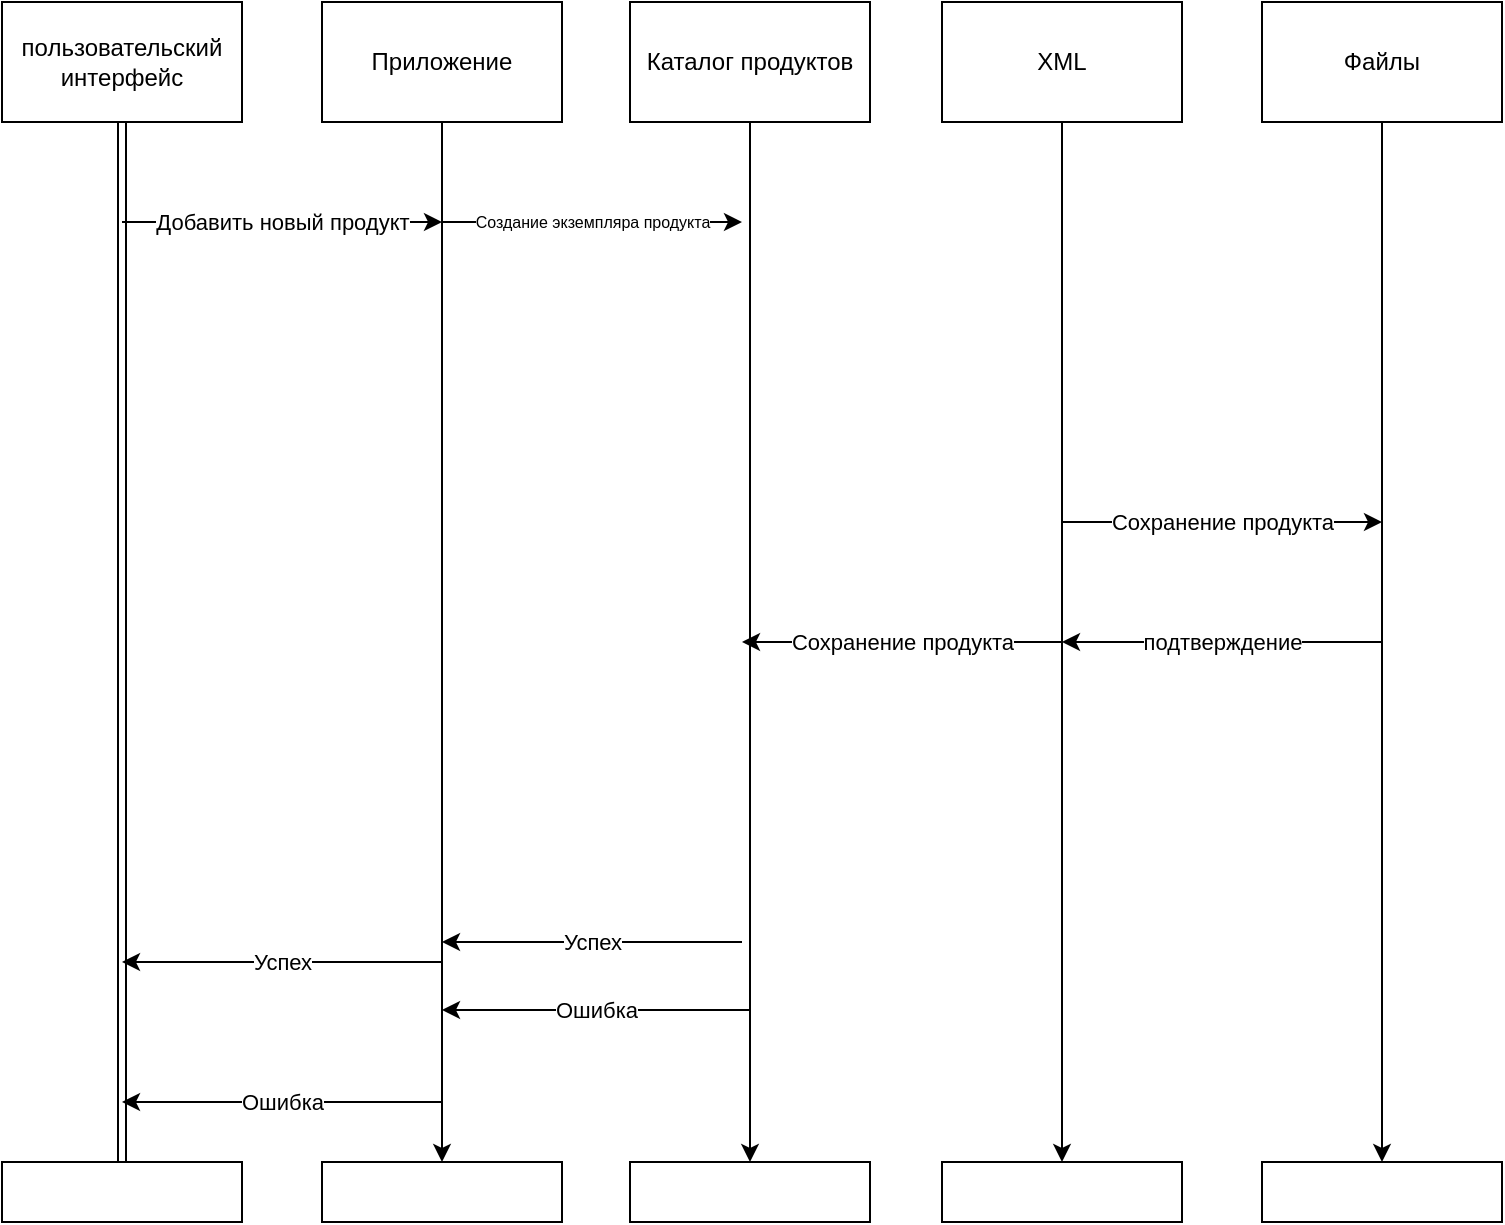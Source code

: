 <mxfile version="24.2.1" type="device">
  <diagram name="Страница — 1" id="bfPGIGrMFw1IP6BL5aJk">
    <mxGraphModel dx="1500" dy="796" grid="1" gridSize="10" guides="1" tooltips="1" connect="1" arrows="1" fold="1" page="1" pageScale="1" pageWidth="827" pageHeight="1169" math="0" shadow="0">
      <root>
        <mxCell id="0" />
        <mxCell id="1" parent="0" />
        <mxCell id="QFFZkPmLiqUm_dpymTwv-3" value="" style="edgeStyle=orthogonalEdgeStyle;rounded=0;orthogonalLoop=1;jettySize=auto;html=1;shape=link;" parent="1" source="QFFZkPmLiqUm_dpymTwv-1" target="QFFZkPmLiqUm_dpymTwv-2" edge="1">
          <mxGeometry relative="1" as="geometry" />
        </mxCell>
        <mxCell id="QFFZkPmLiqUm_dpymTwv-1" value="&lt;font style=&quot;vertical-align: inherit;&quot;&gt;&lt;font style=&quot;vertical-align: inherit;&quot;&gt;пользовательский интерфейс&lt;/font&gt;&lt;/font&gt;" style="rounded=0;whiteSpace=wrap;html=1;" parent="1" vertex="1">
          <mxGeometry x="40" y="80" width="120" height="60" as="geometry" />
        </mxCell>
        <mxCell id="QFFZkPmLiqUm_dpymTwv-2" value="" style="whiteSpace=wrap;html=1;rounded=0;" parent="1" vertex="1">
          <mxGeometry x="40" y="660" width="120" height="30" as="geometry" />
        </mxCell>
        <mxCell id="QFFZkPmLiqUm_dpymTwv-4" value="" style="endArrow=classic;html=1;rounded=0;" parent="1" edge="1">
          <mxGeometry relative="1" as="geometry">
            <mxPoint x="100" y="190" as="sourcePoint" />
            <mxPoint x="260" y="190" as="targetPoint" />
          </mxGeometry>
        </mxCell>
        <mxCell id="QFFZkPmLiqUm_dpymTwv-5" value="&lt;font style=&quot;vertical-align: inherit;&quot;&gt;&lt;font style=&quot;vertical-align: inherit;&quot;&gt;Добавить новый продукт&lt;/font&gt;&lt;/font&gt;" style="edgeLabel;resizable=0;html=1;;align=center;verticalAlign=middle;" parent="QFFZkPmLiqUm_dpymTwv-4" connectable="0" vertex="1">
          <mxGeometry relative="1" as="geometry" />
        </mxCell>
        <mxCell id="QFFZkPmLiqUm_dpymTwv-8" value="" style="edgeStyle=orthogonalEdgeStyle;rounded=0;orthogonalLoop=1;jettySize=auto;html=1;" parent="1" source="QFFZkPmLiqUm_dpymTwv-6" target="QFFZkPmLiqUm_dpymTwv-7" edge="1">
          <mxGeometry relative="1" as="geometry" />
        </mxCell>
        <mxCell id="QFFZkPmLiqUm_dpymTwv-6" value="&lt;font style=&quot;vertical-align: inherit;&quot;&gt;&lt;font style=&quot;vertical-align: inherit;&quot;&gt;Каталог продуктов&lt;/font&gt;&lt;/font&gt;" style="rounded=0;whiteSpace=wrap;html=1;" parent="1" vertex="1">
          <mxGeometry x="354" y="80" width="120" height="60" as="geometry" />
        </mxCell>
        <mxCell id="QFFZkPmLiqUm_dpymTwv-7" value="" style="whiteSpace=wrap;html=1;rounded=0;" parent="1" vertex="1">
          <mxGeometry x="354" y="660" width="120" height="30" as="geometry" />
        </mxCell>
        <mxCell id="jziA92S2i_cvQdHo4Uy4-5" value="" style="edgeStyle=orthogonalEdgeStyle;rounded=0;orthogonalLoop=1;jettySize=auto;html=1;" parent="1" source="QFFZkPmLiqUm_dpymTwv-9" target="jziA92S2i_cvQdHo4Uy4-4" edge="1">
          <mxGeometry relative="1" as="geometry" />
        </mxCell>
        <mxCell id="QFFZkPmLiqUm_dpymTwv-9" value="XML" style="rounded=0;whiteSpace=wrap;html=1;" parent="1" vertex="1">
          <mxGeometry x="510" y="80" width="120" height="60" as="geometry" />
        </mxCell>
        <mxCell id="jziA92S2i_cvQdHo4Uy4-3" value="" style="edgeStyle=orthogonalEdgeStyle;rounded=0;orthogonalLoop=1;jettySize=auto;html=1;" parent="1" source="QFFZkPmLiqUm_dpymTwv-10" target="jziA92S2i_cvQdHo4Uy4-2" edge="1">
          <mxGeometry relative="1" as="geometry" />
        </mxCell>
        <mxCell id="QFFZkPmLiqUm_dpymTwv-10" value="Файлы" style="rounded=0;whiteSpace=wrap;html=1;" parent="1" vertex="1">
          <mxGeometry x="670" y="80" width="120" height="60" as="geometry" />
        </mxCell>
        <mxCell id="QFFZkPmLiqUm_dpymTwv-13" value="" style="edgeStyle=orthogonalEdgeStyle;rounded=0;orthogonalLoop=1;jettySize=auto;html=1;" parent="1" source="QFFZkPmLiqUm_dpymTwv-11" target="QFFZkPmLiqUm_dpymTwv-12" edge="1">
          <mxGeometry relative="1" as="geometry" />
        </mxCell>
        <mxCell id="QFFZkPmLiqUm_dpymTwv-11" value="Приложение" style="rounded=0;whiteSpace=wrap;html=1;" parent="1" vertex="1">
          <mxGeometry x="200" y="80" width="120" height="60" as="geometry" />
        </mxCell>
        <mxCell id="QFFZkPmLiqUm_dpymTwv-12" value="" style="rounded=0;whiteSpace=wrap;html=1;" parent="1" vertex="1">
          <mxGeometry x="200" y="660" width="120" height="30" as="geometry" />
        </mxCell>
        <mxCell id="QFFZkPmLiqUm_dpymTwv-14" value="" style="endArrow=classic;html=1;rounded=0;" parent="1" edge="1">
          <mxGeometry relative="1" as="geometry">
            <mxPoint x="260" y="190" as="sourcePoint" />
            <mxPoint x="410" y="190" as="targetPoint" />
          </mxGeometry>
        </mxCell>
        <mxCell id="QFFZkPmLiqUm_dpymTwv-15" value="&lt;p style=&quot;line-height: 120%; font-size: 8px;&quot;&gt;Создание экземпляра продукта&lt;/p&gt;" style="edgeLabel;resizable=0;html=1;;align=center;verticalAlign=middle;" parent="QFFZkPmLiqUm_dpymTwv-14" connectable="0" vertex="1">
          <mxGeometry relative="1" as="geometry" />
        </mxCell>
        <mxCell id="jziA92S2i_cvQdHo4Uy4-2" value="" style="whiteSpace=wrap;html=1;rounded=0;" parent="1" vertex="1">
          <mxGeometry x="670" y="660" width="120" height="30" as="geometry" />
        </mxCell>
        <mxCell id="jziA92S2i_cvQdHo4Uy4-4" value="" style="whiteSpace=wrap;html=1;rounded=0;" parent="1" vertex="1">
          <mxGeometry x="510" y="660" width="120" height="30" as="geometry" />
        </mxCell>
        <mxCell id="jziA92S2i_cvQdHo4Uy4-6" value="" style="endArrow=classic;html=1;rounded=0;" parent="1" edge="1">
          <mxGeometry relative="1" as="geometry">
            <mxPoint x="570" y="340" as="sourcePoint" />
            <mxPoint x="730" y="340" as="targetPoint" />
          </mxGeometry>
        </mxCell>
        <mxCell id="jziA92S2i_cvQdHo4Uy4-7" value="Сохранение продукта" style="edgeLabel;resizable=0;html=1;;align=center;verticalAlign=middle;" parent="jziA92S2i_cvQdHo4Uy4-6" connectable="0" vertex="1">
          <mxGeometry relative="1" as="geometry" />
        </mxCell>
        <mxCell id="jziA92S2i_cvQdHo4Uy4-8" value="" style="endArrow=classic;html=1;rounded=0;" parent="1" edge="1">
          <mxGeometry relative="1" as="geometry">
            <mxPoint x="730" y="400" as="sourcePoint" />
            <mxPoint x="570" y="400" as="targetPoint" />
          </mxGeometry>
        </mxCell>
        <mxCell id="jziA92S2i_cvQdHo4Uy4-9" value="подтверждение" style="edgeLabel;resizable=0;html=1;;align=center;verticalAlign=middle;" parent="jziA92S2i_cvQdHo4Uy4-8" connectable="0" vertex="1">
          <mxGeometry relative="1" as="geometry" />
        </mxCell>
        <mxCell id="jziA92S2i_cvQdHo4Uy4-10" value="" style="endArrow=classic;html=1;rounded=0;" parent="1" edge="1">
          <mxGeometry relative="1" as="geometry">
            <mxPoint x="570" y="400" as="sourcePoint" />
            <mxPoint x="410" y="400" as="targetPoint" />
          </mxGeometry>
        </mxCell>
        <mxCell id="jziA92S2i_cvQdHo4Uy4-11" value="Сохранение продукта" style="edgeLabel;resizable=0;html=1;;align=center;verticalAlign=middle;" parent="jziA92S2i_cvQdHo4Uy4-10" connectable="0" vertex="1">
          <mxGeometry relative="1" as="geometry" />
        </mxCell>
        <mxCell id="lfQTlrTLow5vk8hMr282-1" value="" style="endArrow=classic;html=1;rounded=0;" edge="1" parent="1">
          <mxGeometry relative="1" as="geometry">
            <mxPoint x="410" y="550" as="sourcePoint" />
            <mxPoint x="260" y="550" as="targetPoint" />
          </mxGeometry>
        </mxCell>
        <mxCell id="lfQTlrTLow5vk8hMr282-2" value="Успех" style="edgeLabel;resizable=0;html=1;;align=center;verticalAlign=middle;" connectable="0" vertex="1" parent="lfQTlrTLow5vk8hMr282-1">
          <mxGeometry relative="1" as="geometry" />
        </mxCell>
        <mxCell id="lfQTlrTLow5vk8hMr282-3" value="" style="endArrow=classic;html=1;rounded=0;" edge="1" parent="1">
          <mxGeometry relative="1" as="geometry">
            <mxPoint x="414" y="584" as="sourcePoint" />
            <mxPoint x="260" y="584" as="targetPoint" />
          </mxGeometry>
        </mxCell>
        <mxCell id="lfQTlrTLow5vk8hMr282-4" value="Ошибка" style="edgeLabel;resizable=0;html=1;;align=center;verticalAlign=middle;" connectable="0" vertex="1" parent="lfQTlrTLow5vk8hMr282-3">
          <mxGeometry relative="1" as="geometry" />
        </mxCell>
        <mxCell id="lfQTlrTLow5vk8hMr282-5" value="" style="endArrow=classic;html=1;rounded=0;" edge="1" parent="1">
          <mxGeometry relative="1" as="geometry">
            <mxPoint x="260" y="560" as="sourcePoint" />
            <mxPoint x="100" y="560" as="targetPoint" />
          </mxGeometry>
        </mxCell>
        <mxCell id="lfQTlrTLow5vk8hMr282-6" value="Успех" style="edgeLabel;resizable=0;html=1;;align=center;verticalAlign=middle;" connectable="0" vertex="1" parent="lfQTlrTLow5vk8hMr282-5">
          <mxGeometry relative="1" as="geometry" />
        </mxCell>
        <mxCell id="lfQTlrTLow5vk8hMr282-8" value="" style="endArrow=classic;html=1;rounded=0;" edge="1" parent="1">
          <mxGeometry relative="1" as="geometry">
            <mxPoint x="260" y="630" as="sourcePoint" />
            <mxPoint x="100" y="630" as="targetPoint" />
          </mxGeometry>
        </mxCell>
        <mxCell id="lfQTlrTLow5vk8hMr282-9" value="Ошибка" style="edgeLabel;resizable=0;html=1;;align=center;verticalAlign=middle;" connectable="0" vertex="1" parent="lfQTlrTLow5vk8hMr282-8">
          <mxGeometry relative="1" as="geometry" />
        </mxCell>
      </root>
    </mxGraphModel>
  </diagram>
</mxfile>
